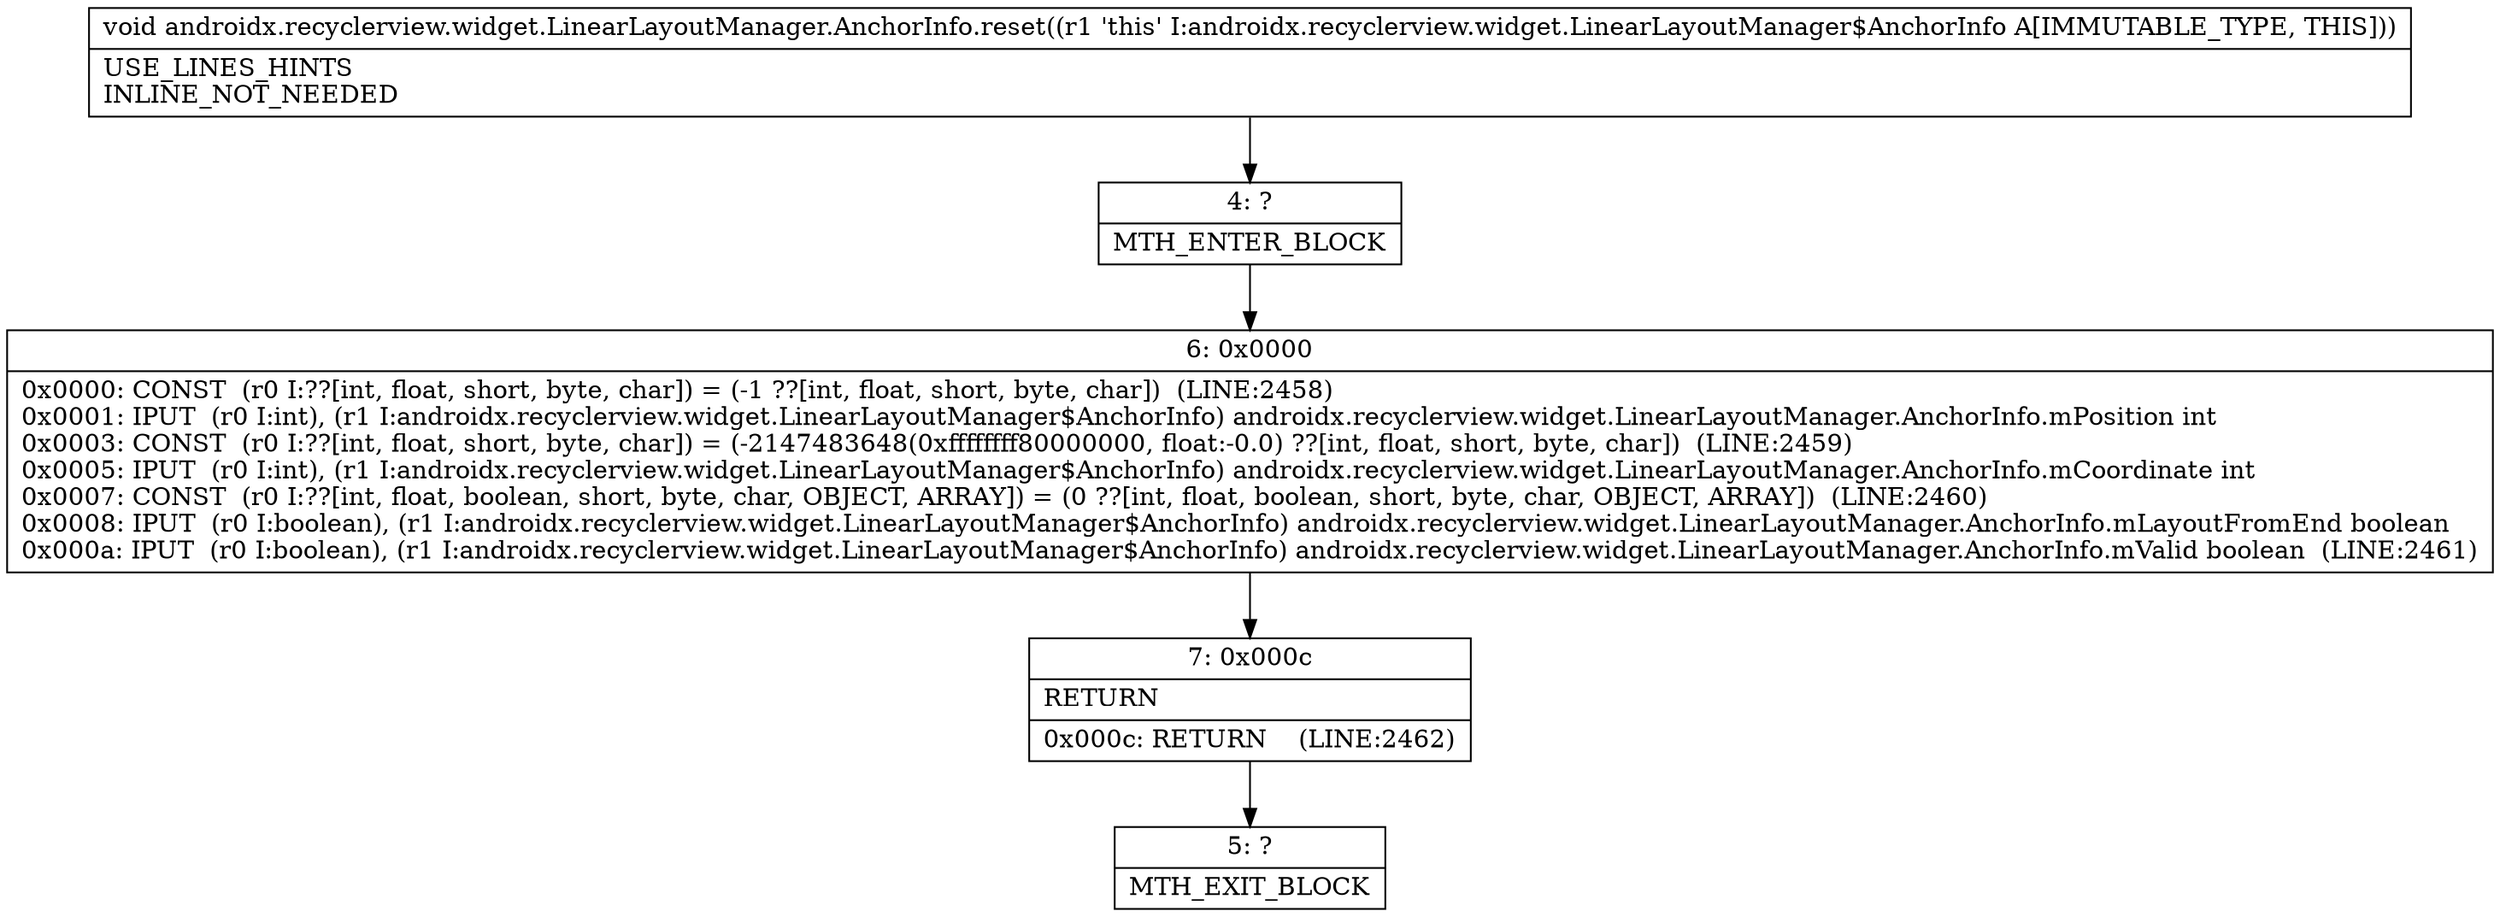 digraph "CFG forandroidx.recyclerview.widget.LinearLayoutManager.AnchorInfo.reset()V" {
Node_4 [shape=record,label="{4\:\ ?|MTH_ENTER_BLOCK\l}"];
Node_6 [shape=record,label="{6\:\ 0x0000|0x0000: CONST  (r0 I:??[int, float, short, byte, char]) = (\-1 ??[int, float, short, byte, char])  (LINE:2458)\l0x0001: IPUT  (r0 I:int), (r1 I:androidx.recyclerview.widget.LinearLayoutManager$AnchorInfo) androidx.recyclerview.widget.LinearLayoutManager.AnchorInfo.mPosition int \l0x0003: CONST  (r0 I:??[int, float, short, byte, char]) = (\-2147483648(0xffffffff80000000, float:\-0.0) ??[int, float, short, byte, char])  (LINE:2459)\l0x0005: IPUT  (r0 I:int), (r1 I:androidx.recyclerview.widget.LinearLayoutManager$AnchorInfo) androidx.recyclerview.widget.LinearLayoutManager.AnchorInfo.mCoordinate int \l0x0007: CONST  (r0 I:??[int, float, boolean, short, byte, char, OBJECT, ARRAY]) = (0 ??[int, float, boolean, short, byte, char, OBJECT, ARRAY])  (LINE:2460)\l0x0008: IPUT  (r0 I:boolean), (r1 I:androidx.recyclerview.widget.LinearLayoutManager$AnchorInfo) androidx.recyclerview.widget.LinearLayoutManager.AnchorInfo.mLayoutFromEnd boolean \l0x000a: IPUT  (r0 I:boolean), (r1 I:androidx.recyclerview.widget.LinearLayoutManager$AnchorInfo) androidx.recyclerview.widget.LinearLayoutManager.AnchorInfo.mValid boolean  (LINE:2461)\l}"];
Node_7 [shape=record,label="{7\:\ 0x000c|RETURN\l|0x000c: RETURN    (LINE:2462)\l}"];
Node_5 [shape=record,label="{5\:\ ?|MTH_EXIT_BLOCK\l}"];
MethodNode[shape=record,label="{void androidx.recyclerview.widget.LinearLayoutManager.AnchorInfo.reset((r1 'this' I:androidx.recyclerview.widget.LinearLayoutManager$AnchorInfo A[IMMUTABLE_TYPE, THIS]))  | USE_LINES_HINTS\lINLINE_NOT_NEEDED\l}"];
MethodNode -> Node_4;Node_4 -> Node_6;
Node_6 -> Node_7;
Node_7 -> Node_5;
}

